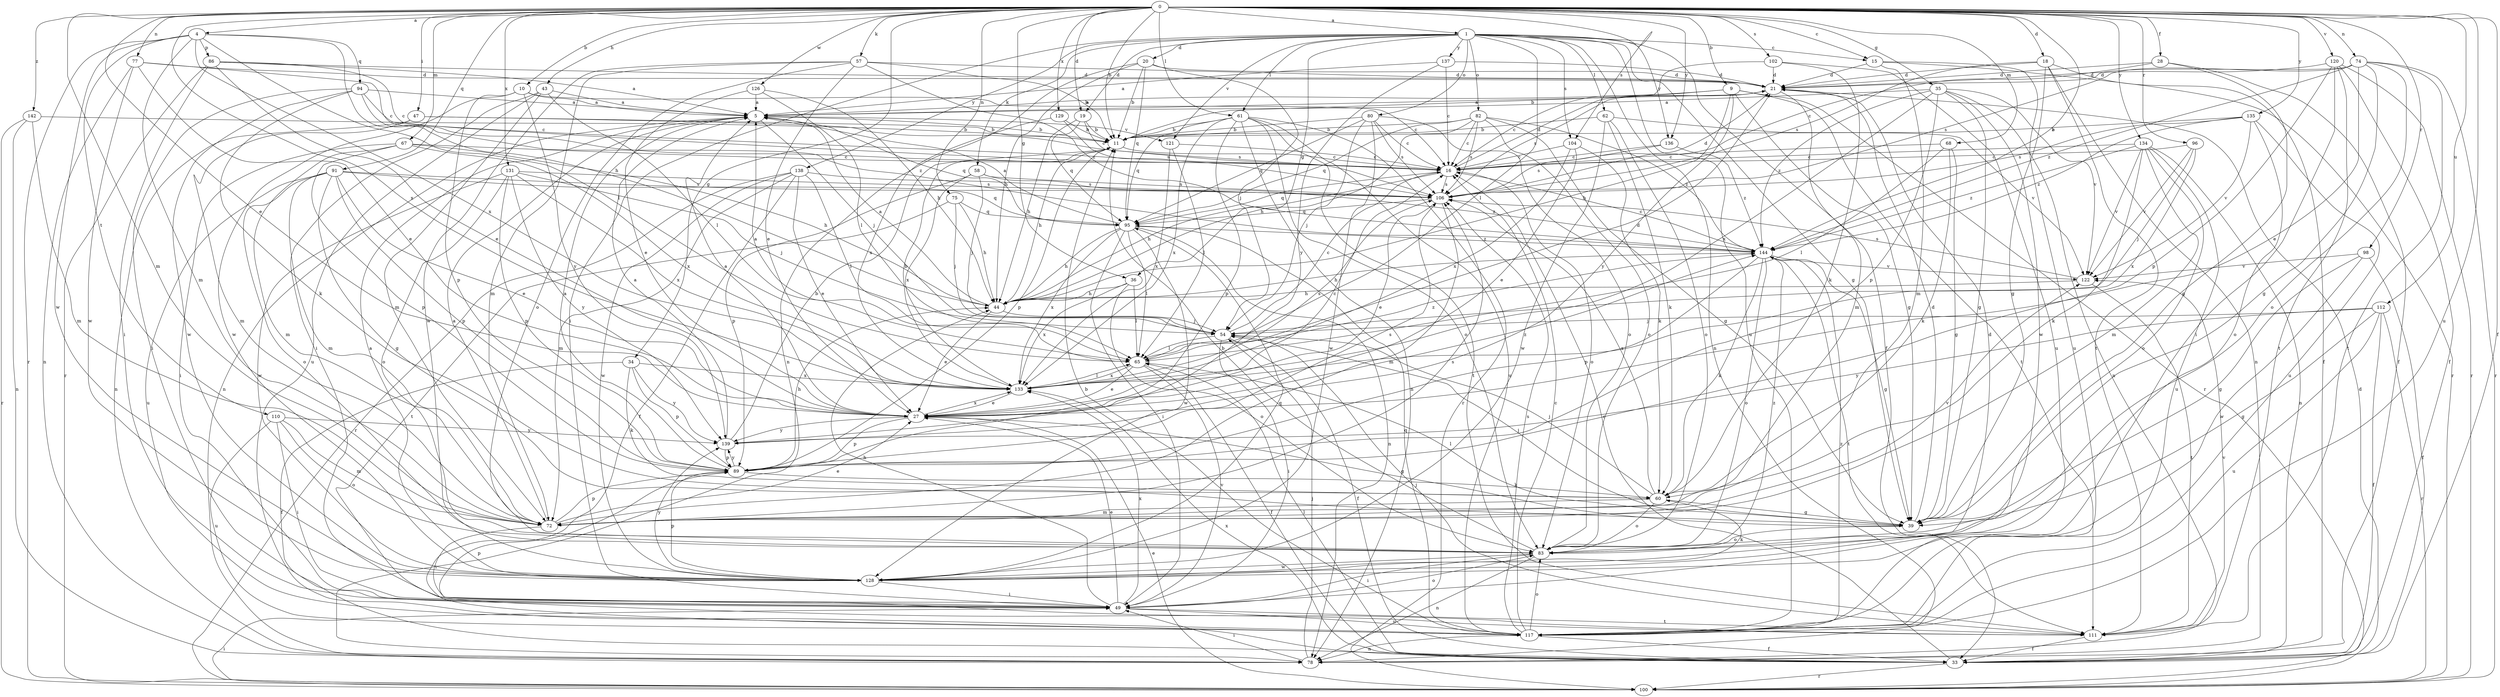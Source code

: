 strict digraph  {
0;
1;
4;
5;
9;
10;
11;
15;
16;
18;
19;
20;
21;
27;
28;
33;
34;
35;
36;
39;
43;
44;
47;
49;
54;
57;
58;
60;
61;
62;
65;
67;
68;
72;
74;
75;
77;
78;
80;
82;
83;
86;
89;
91;
94;
95;
96;
98;
100;
102;
104;
106;
110;
111;
112;
117;
120;
121;
122;
126;
128;
129;
131;
133;
134;
135;
136;
137;
138;
139;
142;
144;
0 -> 1  [label=a];
0 -> 4  [label=a];
0 -> 9  [label=b];
0 -> 10  [label=b];
0 -> 11  [label=b];
0 -> 15  [label=c];
0 -> 18  [label=d];
0 -> 19  [label=d];
0 -> 27  [label=e];
0 -> 28  [label=f];
0 -> 33  [label=f];
0 -> 34  [label=g];
0 -> 35  [label=g];
0 -> 36  [label=g];
0 -> 43  [label=h];
0 -> 47  [label=i];
0 -> 57  [label=k];
0 -> 61  [label=l];
0 -> 67  [label=m];
0 -> 68  [label=m];
0 -> 72  [label=m];
0 -> 74  [label=n];
0 -> 75  [label=n];
0 -> 77  [label=n];
0 -> 91  [label=q];
0 -> 96  [label=r];
0 -> 98  [label=r];
0 -> 102  [label=s];
0 -> 104  [label=s];
0 -> 112  [label=u];
0 -> 117  [label=u];
0 -> 120  [label=v];
0 -> 126  [label=w];
0 -> 129  [label=x];
0 -> 131  [label=x];
0 -> 133  [label=x];
0 -> 134  [label=y];
0 -> 135  [label=y];
0 -> 136  [label=y];
0 -> 142  [label=z];
0 -> 144  [label=z];
1 -> 15  [label=c];
1 -> 19  [label=d];
1 -> 20  [label=d];
1 -> 33  [label=f];
1 -> 36  [label=g];
1 -> 39  [label=g];
1 -> 49  [label=i];
1 -> 58  [label=k];
1 -> 61  [label=l];
1 -> 62  [label=l];
1 -> 65  [label=l];
1 -> 78  [label=n];
1 -> 80  [label=o];
1 -> 82  [label=o];
1 -> 104  [label=s];
1 -> 117  [label=u];
1 -> 121  [label=v];
1 -> 136  [label=y];
1 -> 137  [label=y];
1 -> 138  [label=y];
4 -> 44  [label=h];
4 -> 65  [label=l];
4 -> 72  [label=m];
4 -> 86  [label=p];
4 -> 94  [label=q];
4 -> 100  [label=r];
4 -> 110  [label=t];
4 -> 128  [label=w];
4 -> 133  [label=x];
5 -> 11  [label=b];
5 -> 54  [label=j];
5 -> 78  [label=n];
5 -> 95  [label=q];
5 -> 121  [label=v];
9 -> 5  [label=a];
9 -> 16  [label=c];
9 -> 39  [label=g];
9 -> 44  [label=h];
9 -> 100  [label=r];
9 -> 111  [label=t];
9 -> 139  [label=y];
10 -> 5  [label=a];
10 -> 16  [label=c];
10 -> 89  [label=p];
10 -> 128  [label=w];
10 -> 139  [label=y];
11 -> 16  [label=c];
11 -> 44  [label=h];
11 -> 89  [label=p];
15 -> 21  [label=d];
15 -> 72  [label=m];
15 -> 100  [label=r];
15 -> 117  [label=u];
16 -> 21  [label=d];
16 -> 44  [label=h];
16 -> 83  [label=o];
16 -> 95  [label=q];
16 -> 106  [label=s];
18 -> 21  [label=d];
18 -> 33  [label=f];
18 -> 39  [label=g];
18 -> 78  [label=n];
18 -> 106  [label=s];
18 -> 111  [label=t];
19 -> 11  [label=b];
19 -> 44  [label=h];
19 -> 95  [label=q];
19 -> 106  [label=s];
20 -> 11  [label=b];
20 -> 21  [label=d];
20 -> 44  [label=h];
20 -> 54  [label=j];
20 -> 78  [label=n];
20 -> 95  [label=q];
21 -> 5  [label=a];
21 -> 72  [label=m];
21 -> 106  [label=s];
27 -> 5  [label=a];
27 -> 16  [label=c];
27 -> 39  [label=g];
27 -> 89  [label=p];
27 -> 133  [label=x];
27 -> 139  [label=y];
27 -> 144  [label=z];
28 -> 16  [label=c];
28 -> 21  [label=d];
28 -> 33  [label=f];
28 -> 39  [label=g];
33 -> 16  [label=c];
33 -> 65  [label=l];
33 -> 100  [label=r];
33 -> 133  [label=x];
34 -> 33  [label=f];
34 -> 60  [label=k];
34 -> 89  [label=p];
34 -> 133  [label=x];
34 -> 139  [label=y];
35 -> 5  [label=a];
35 -> 39  [label=g];
35 -> 78  [label=n];
35 -> 89  [label=p];
35 -> 122  [label=v];
35 -> 128  [label=w];
35 -> 133  [label=x];
35 -> 144  [label=z];
36 -> 44  [label=h];
36 -> 65  [label=l];
36 -> 83  [label=o];
36 -> 133  [label=x];
39 -> 21  [label=d];
39 -> 54  [label=j];
39 -> 65  [label=l];
39 -> 83  [label=o];
43 -> 5  [label=a];
43 -> 49  [label=i];
43 -> 65  [label=l];
43 -> 72  [label=m];
43 -> 117  [label=u];
44 -> 5  [label=a];
44 -> 27  [label=e];
44 -> 54  [label=j];
47 -> 11  [label=b];
47 -> 16  [label=c];
47 -> 72  [label=m];
47 -> 78  [label=n];
49 -> 27  [label=e];
49 -> 44  [label=h];
49 -> 83  [label=o];
49 -> 111  [label=t];
49 -> 117  [label=u];
49 -> 133  [label=x];
54 -> 16  [label=c];
54 -> 33  [label=f];
54 -> 49  [label=i];
54 -> 65  [label=l];
57 -> 11  [label=b];
57 -> 21  [label=d];
57 -> 27  [label=e];
57 -> 72  [label=m];
57 -> 83  [label=o];
57 -> 128  [label=w];
57 -> 144  [label=z];
58 -> 54  [label=j];
58 -> 89  [label=p];
58 -> 106  [label=s];
58 -> 133  [label=x];
58 -> 144  [label=z];
60 -> 39  [label=g];
60 -> 54  [label=j];
60 -> 72  [label=m];
60 -> 83  [label=o];
60 -> 106  [label=s];
61 -> 11  [label=b];
61 -> 78  [label=n];
61 -> 83  [label=o];
61 -> 89  [label=p];
61 -> 95  [label=q];
61 -> 100  [label=r];
61 -> 111  [label=t];
61 -> 117  [label=u];
61 -> 133  [label=x];
62 -> 11  [label=b];
62 -> 60  [label=k];
62 -> 83  [label=o];
62 -> 122  [label=v];
62 -> 128  [label=w];
65 -> 5  [label=a];
65 -> 21  [label=d];
65 -> 27  [label=e];
65 -> 33  [label=f];
65 -> 49  [label=v];
65 -> 133  [label=x];
65 -> 144  [label=z];
67 -> 16  [label=c];
67 -> 44  [label=h];
67 -> 49  [label=i];
67 -> 72  [label=m];
67 -> 89  [label=p];
67 -> 133  [label=x];
68 -> 16  [label=c];
68 -> 39  [label=g];
68 -> 60  [label=k];
68 -> 65  [label=l];
72 -> 5  [label=a];
72 -> 27  [label=e];
72 -> 49  [label=i];
72 -> 89  [label=p];
72 -> 106  [label=s];
72 -> 122  [label=v];
74 -> 21  [label=d];
74 -> 27  [label=e];
74 -> 39  [label=g];
74 -> 83  [label=o];
74 -> 100  [label=r];
74 -> 106  [label=s];
74 -> 111  [label=t];
74 -> 144  [label=z];
75 -> 44  [label=h];
75 -> 54  [label=j];
75 -> 95  [label=q];
75 -> 111  [label=t];
77 -> 16  [label=c];
77 -> 21  [label=d];
77 -> 27  [label=e];
77 -> 78  [label=n];
77 -> 128  [label=w];
78 -> 49  [label=i];
78 -> 54  [label=j];
80 -> 11  [label=b];
80 -> 16  [label=c];
80 -> 54  [label=j];
80 -> 83  [label=o];
80 -> 95  [label=q];
80 -> 106  [label=s];
80 -> 128  [label=w];
82 -> 11  [label=b];
82 -> 16  [label=c];
82 -> 39  [label=g];
82 -> 44  [label=h];
82 -> 83  [label=o];
82 -> 95  [label=q];
82 -> 106  [label=s];
82 -> 144  [label=z];
83 -> 11  [label=b];
83 -> 49  [label=i];
83 -> 78  [label=n];
83 -> 128  [label=w];
83 -> 144  [label=z];
86 -> 5  [label=a];
86 -> 16  [label=c];
86 -> 21  [label=d];
86 -> 27  [label=e];
86 -> 49  [label=i];
86 -> 100  [label=r];
89 -> 5  [label=a];
89 -> 44  [label=h];
89 -> 60  [label=k];
89 -> 106  [label=s];
89 -> 139  [label=y];
91 -> 27  [label=e];
91 -> 39  [label=g];
91 -> 72  [label=m];
91 -> 83  [label=o];
91 -> 89  [label=p];
91 -> 95  [label=q];
91 -> 106  [label=s];
91 -> 117  [label=u];
94 -> 5  [label=a];
94 -> 16  [label=c];
94 -> 49  [label=i];
94 -> 60  [label=k];
94 -> 128  [label=w];
94 -> 144  [label=z];
95 -> 5  [label=a];
95 -> 44  [label=h];
95 -> 49  [label=i];
95 -> 65  [label=l];
95 -> 78  [label=n];
95 -> 128  [label=w];
95 -> 133  [label=x];
95 -> 144  [label=z];
96 -> 16  [label=c];
96 -> 54  [label=j];
96 -> 122  [label=v];
96 -> 133  [label=x];
98 -> 33  [label=f];
98 -> 39  [label=g];
98 -> 122  [label=v];
98 -> 128  [label=w];
100 -> 21  [label=d];
100 -> 27  [label=e];
100 -> 49  [label=i];
102 -> 11  [label=b];
102 -> 21  [label=d];
102 -> 60  [label=k];
102 -> 117  [label=u];
104 -> 16  [label=c];
104 -> 27  [label=e];
104 -> 60  [label=k];
104 -> 133  [label=x];
106 -> 21  [label=d];
106 -> 27  [label=e];
106 -> 72  [label=m];
106 -> 95  [label=q];
110 -> 49  [label=i];
110 -> 72  [label=m];
110 -> 83  [label=o];
110 -> 117  [label=u];
110 -> 139  [label=y];
111 -> 33  [label=f];
111 -> 54  [label=j];
111 -> 89  [label=p];
111 -> 122  [label=v];
112 -> 33  [label=f];
112 -> 39  [label=g];
112 -> 54  [label=j];
112 -> 100  [label=r];
112 -> 117  [label=u];
112 -> 139  [label=y];
117 -> 11  [label=b];
117 -> 16  [label=c];
117 -> 33  [label=f];
117 -> 78  [label=n];
117 -> 83  [label=o];
117 -> 95  [label=q];
117 -> 106  [label=s];
117 -> 144  [label=z];
120 -> 21  [label=d];
120 -> 33  [label=f];
120 -> 49  [label=i];
120 -> 89  [label=p];
120 -> 100  [label=r];
120 -> 111  [label=t];
121 -> 16  [label=c];
121 -> 65  [label=l];
121 -> 133  [label=x];
122 -> 44  [label=h];
122 -> 106  [label=s];
122 -> 111  [label=t];
126 -> 5  [label=a];
126 -> 27  [label=e];
126 -> 44  [label=h];
126 -> 65  [label=l];
128 -> 5  [label=a];
128 -> 21  [label=d];
128 -> 49  [label=i];
128 -> 60  [label=k];
128 -> 89  [label=p];
128 -> 95  [label=q];
128 -> 139  [label=y];
129 -> 11  [label=b];
129 -> 106  [label=s];
129 -> 133  [label=x];
131 -> 54  [label=j];
131 -> 83  [label=o];
131 -> 89  [label=p];
131 -> 106  [label=s];
131 -> 128  [label=w];
131 -> 133  [label=x];
131 -> 139  [label=y];
133 -> 11  [label=b];
133 -> 27  [label=e];
133 -> 65  [label=l];
133 -> 106  [label=s];
134 -> 16  [label=c];
134 -> 60  [label=k];
134 -> 72  [label=m];
134 -> 78  [label=n];
134 -> 83  [label=o];
134 -> 117  [label=u];
134 -> 122  [label=v];
134 -> 144  [label=z];
135 -> 11  [label=b];
135 -> 83  [label=o];
135 -> 106  [label=s];
135 -> 117  [label=u];
135 -> 122  [label=v];
135 -> 144  [label=z];
136 -> 16  [label=c];
136 -> 106  [label=s];
136 -> 144  [label=z];
137 -> 5  [label=a];
137 -> 16  [label=c];
137 -> 21  [label=d];
137 -> 139  [label=y];
138 -> 27  [label=e];
138 -> 33  [label=f];
138 -> 65  [label=l];
138 -> 72  [label=m];
138 -> 100  [label=r];
138 -> 106  [label=s];
138 -> 128  [label=w];
139 -> 5  [label=a];
139 -> 11  [label=b];
139 -> 89  [label=p];
142 -> 11  [label=b];
142 -> 72  [label=m];
142 -> 78  [label=n];
142 -> 100  [label=r];
144 -> 16  [label=c];
144 -> 39  [label=g];
144 -> 44  [label=h];
144 -> 60  [label=k];
144 -> 83  [label=o];
144 -> 89  [label=p];
144 -> 111  [label=t];
144 -> 122  [label=v];
}
